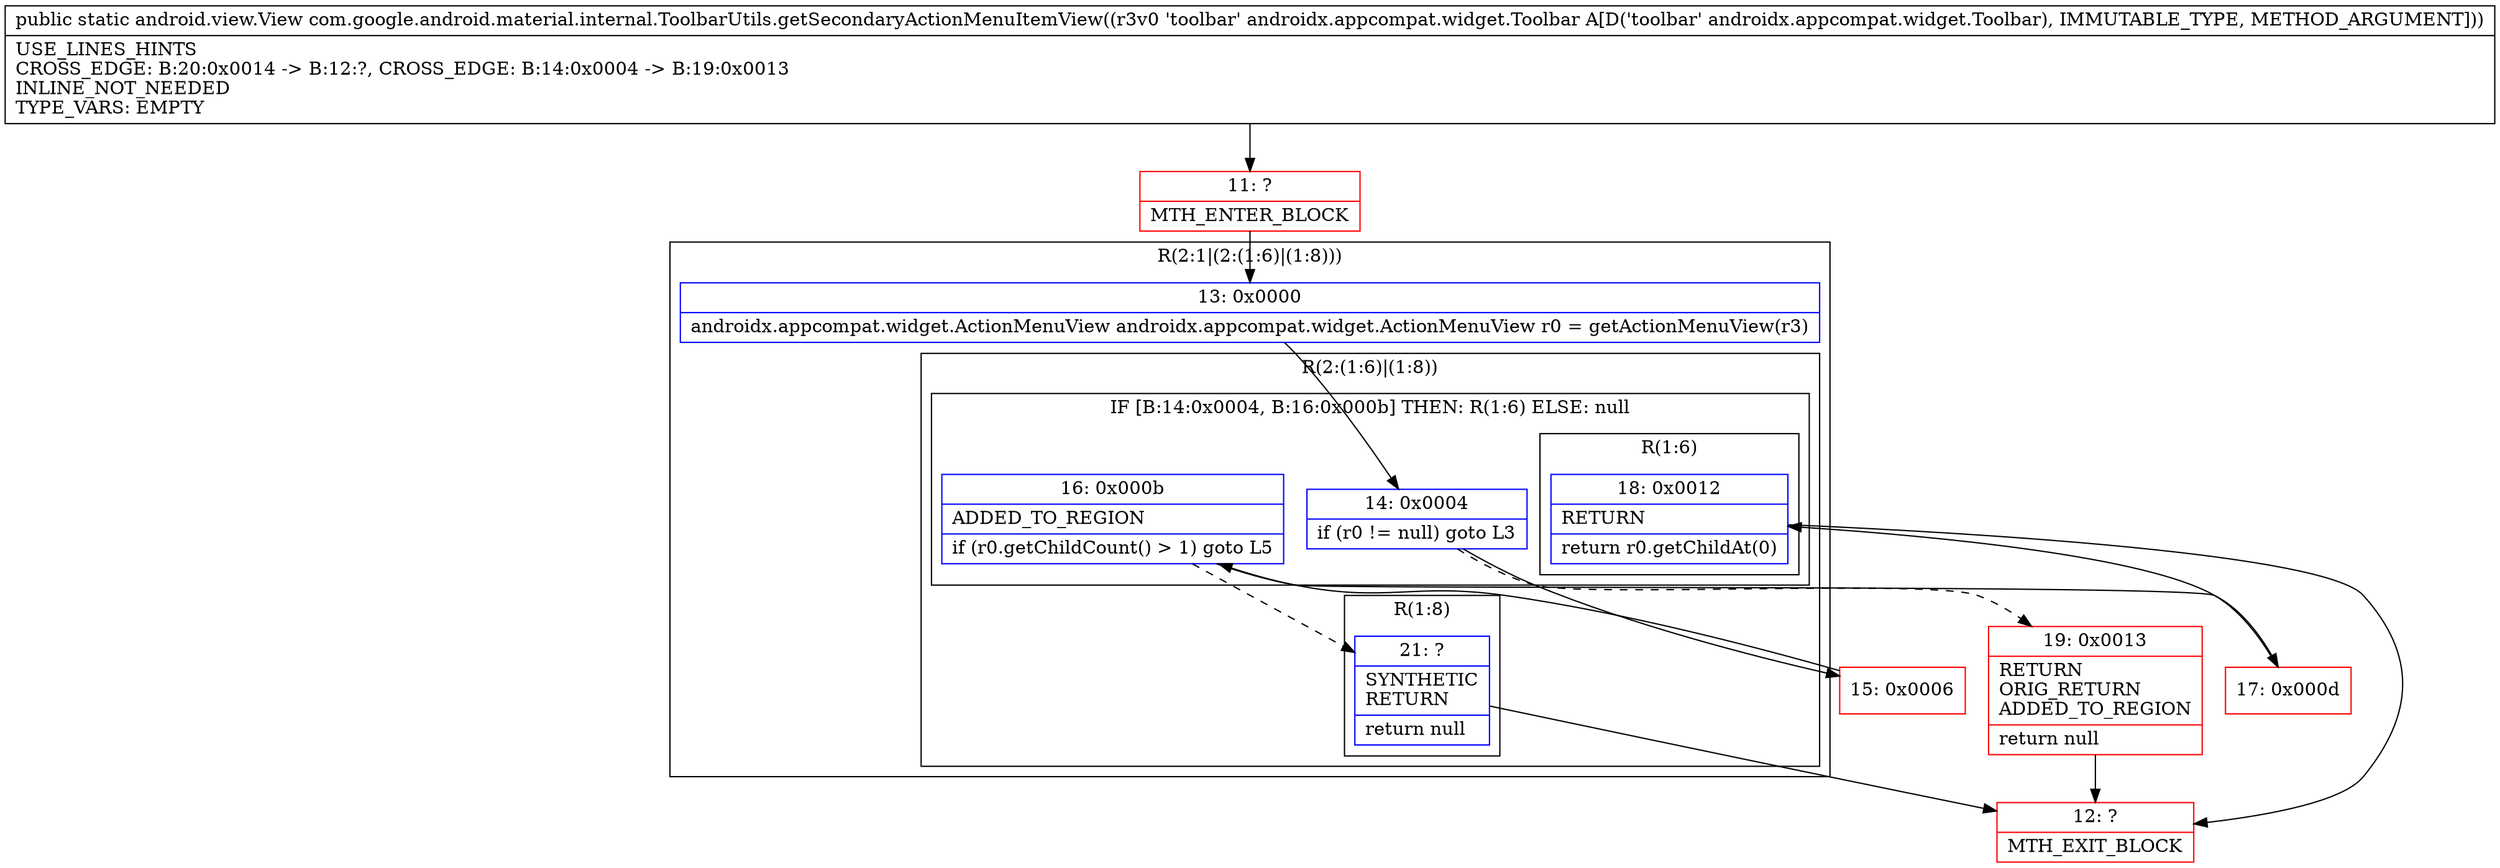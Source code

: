 digraph "CFG forcom.google.android.material.internal.ToolbarUtils.getSecondaryActionMenuItemView(Landroidx\/appcompat\/widget\/Toolbar;)Landroid\/view\/View;" {
subgraph cluster_Region_1986669635 {
label = "R(2:1|(2:(1:6)|(1:8)))";
node [shape=record,color=blue];
Node_13 [shape=record,label="{13\:\ 0x0000|androidx.appcompat.widget.ActionMenuView androidx.appcompat.widget.ActionMenuView r0 = getActionMenuView(r3)\l}"];
subgraph cluster_Region_1128819022 {
label = "R(2:(1:6)|(1:8))";
node [shape=record,color=blue];
subgraph cluster_IfRegion_1667674223 {
label = "IF [B:14:0x0004, B:16:0x000b] THEN: R(1:6) ELSE: null";
node [shape=record,color=blue];
Node_14 [shape=record,label="{14\:\ 0x0004|if (r0 != null) goto L3\l}"];
Node_16 [shape=record,label="{16\:\ 0x000b|ADDED_TO_REGION\l|if (r0.getChildCount() \> 1) goto L5\l}"];
subgraph cluster_Region_119152417 {
label = "R(1:6)";
node [shape=record,color=blue];
Node_18 [shape=record,label="{18\:\ 0x0012|RETURN\l|return r0.getChildAt(0)\l}"];
}
}
subgraph cluster_Region_321828772 {
label = "R(1:8)";
node [shape=record,color=blue];
Node_21 [shape=record,label="{21\:\ ?|SYNTHETIC\lRETURN\l|return null\l}"];
}
}
}
Node_11 [shape=record,color=red,label="{11\:\ ?|MTH_ENTER_BLOCK\l}"];
Node_15 [shape=record,color=red,label="{15\:\ 0x0006}"];
Node_17 [shape=record,color=red,label="{17\:\ 0x000d}"];
Node_12 [shape=record,color=red,label="{12\:\ ?|MTH_EXIT_BLOCK\l}"];
Node_19 [shape=record,color=red,label="{19\:\ 0x0013|RETURN\lORIG_RETURN\lADDED_TO_REGION\l|return null\l}"];
MethodNode[shape=record,label="{public static android.view.View com.google.android.material.internal.ToolbarUtils.getSecondaryActionMenuItemView((r3v0 'toolbar' androidx.appcompat.widget.Toolbar A[D('toolbar' androidx.appcompat.widget.Toolbar), IMMUTABLE_TYPE, METHOD_ARGUMENT]))  | USE_LINES_HINTS\lCROSS_EDGE: B:20:0x0014 \-\> B:12:?, CROSS_EDGE: B:14:0x0004 \-\> B:19:0x0013\lINLINE_NOT_NEEDED\lTYPE_VARS: EMPTY\l}"];
MethodNode -> Node_11;Node_13 -> Node_14;
Node_14 -> Node_15;
Node_14 -> Node_19[style=dashed];
Node_16 -> Node_17;
Node_16 -> Node_21[style=dashed];
Node_18 -> Node_12;
Node_21 -> Node_12;
Node_11 -> Node_13;
Node_15 -> Node_16;
Node_17 -> Node_18;
Node_19 -> Node_12;
}

